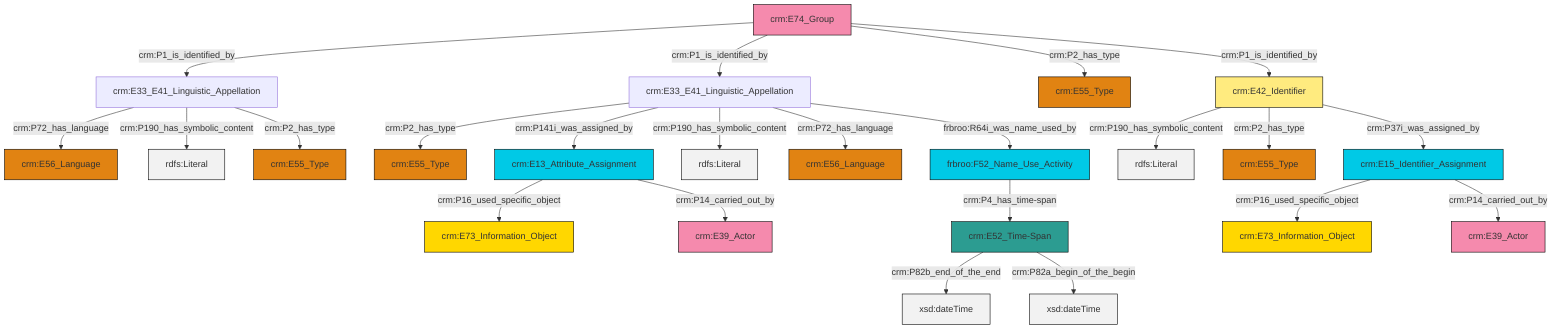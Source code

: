 graph TD
classDef Literal fill:#f2f2f2,stroke:#000000;
classDef CRM_Entity fill:#FFFFFF,stroke:#000000;
classDef Temporal_Entity fill:#00C9E6, stroke:#000000;
classDef Type fill:#E18312, stroke:#000000;
classDef Time-Span fill:#2C9C91, stroke:#000000;
classDef Appellation fill:#FFEB7F, stroke:#000000;
classDef Place fill:#008836, stroke:#000000;
classDef Persistent_Item fill:#B266B2, stroke:#000000;
classDef Conceptual_Object fill:#FFD700, stroke:#000000;
classDef Physical_Thing fill:#D2B48C, stroke:#000000;
classDef Actor fill:#f58aad, stroke:#000000;
classDef PC_Classes fill:#4ce600, stroke:#000000;
classDef Multi fill:#cccccc,stroke:#000000;

0["crm:E15_Identifier_Assignment"]:::Temporal_Entity -->|crm:P16_used_specific_object| 1["crm:E73_Information_Object"]:::Conceptual_Object
6["crm:E33_E41_Linguistic_Appellation"]:::Default -->|crm:P72_has_language| 4["crm:E56_Language"]:::Type
13["crm:E52_Time-Span"]:::Time-Span -->|crm:P82b_end_of_the_end| 14[xsd:dateTime]:::Literal
6["crm:E33_E41_Linguistic_Appellation"]:::Default -->|crm:P190_has_symbolic_content| 15[rdfs:Literal]:::Literal
16["crm:E13_Attribute_Assignment"]:::Temporal_Entity -->|crm:P16_used_specific_object| 17["crm:E73_Information_Object"]:::Conceptual_Object
19["crm:E74_Group"]:::Actor -->|crm:P1_is_identified_by| 6["crm:E33_E41_Linguistic_Appellation"]:::Default
20["crm:E42_Identifier"]:::Appellation -->|crm:P190_has_symbolic_content| 21[rdfs:Literal]:::Literal
11["crm:E33_E41_Linguistic_Appellation"]:::Default -->|crm:P2_has_type| 8["crm:E55_Type"]:::Type
16["crm:E13_Attribute_Assignment"]:::Temporal_Entity -->|crm:P14_carried_out_by| 2["crm:E39_Actor"]:::Actor
13["crm:E52_Time-Span"]:::Time-Span -->|crm:P82a_begin_of_the_begin| 26[xsd:dateTime]:::Literal
11["crm:E33_E41_Linguistic_Appellation"]:::Default -->|crm:P141i_was_assigned_by| 16["crm:E13_Attribute_Assignment"]:::Temporal_Entity
19["crm:E74_Group"]:::Actor -->|crm:P1_is_identified_by| 11["crm:E33_E41_Linguistic_Appellation"]:::Default
19["crm:E74_Group"]:::Actor -->|crm:P2_has_type| 32["crm:E55_Type"]:::Type
11["crm:E33_E41_Linguistic_Appellation"]:::Default -->|crm:P190_has_symbolic_content| 33[rdfs:Literal]:::Literal
11["crm:E33_E41_Linguistic_Appellation"]:::Default -->|crm:P72_has_language| 35["crm:E56_Language"]:::Type
29["frbroo:F52_Name_Use_Activity"]:::Temporal_Entity -->|crm:P4_has_time-span| 13["crm:E52_Time-Span"]:::Time-Span
6["crm:E33_E41_Linguistic_Appellation"]:::Default -->|crm:P2_has_type| 27["crm:E55_Type"]:::Type
0["crm:E15_Identifier_Assignment"]:::Temporal_Entity -->|crm:P14_carried_out_by| 37["crm:E39_Actor"]:::Actor
19["crm:E74_Group"]:::Actor -->|crm:P1_is_identified_by| 20["crm:E42_Identifier"]:::Appellation
20["crm:E42_Identifier"]:::Appellation -->|crm:P2_has_type| 22["crm:E55_Type"]:::Type
20["crm:E42_Identifier"]:::Appellation -->|crm:P37i_was_assigned_by| 0["crm:E15_Identifier_Assignment"]:::Temporal_Entity
11["crm:E33_E41_Linguistic_Appellation"]:::Default -->|frbroo:R64i_was_name_used_by| 29["frbroo:F52_Name_Use_Activity"]:::Temporal_Entity